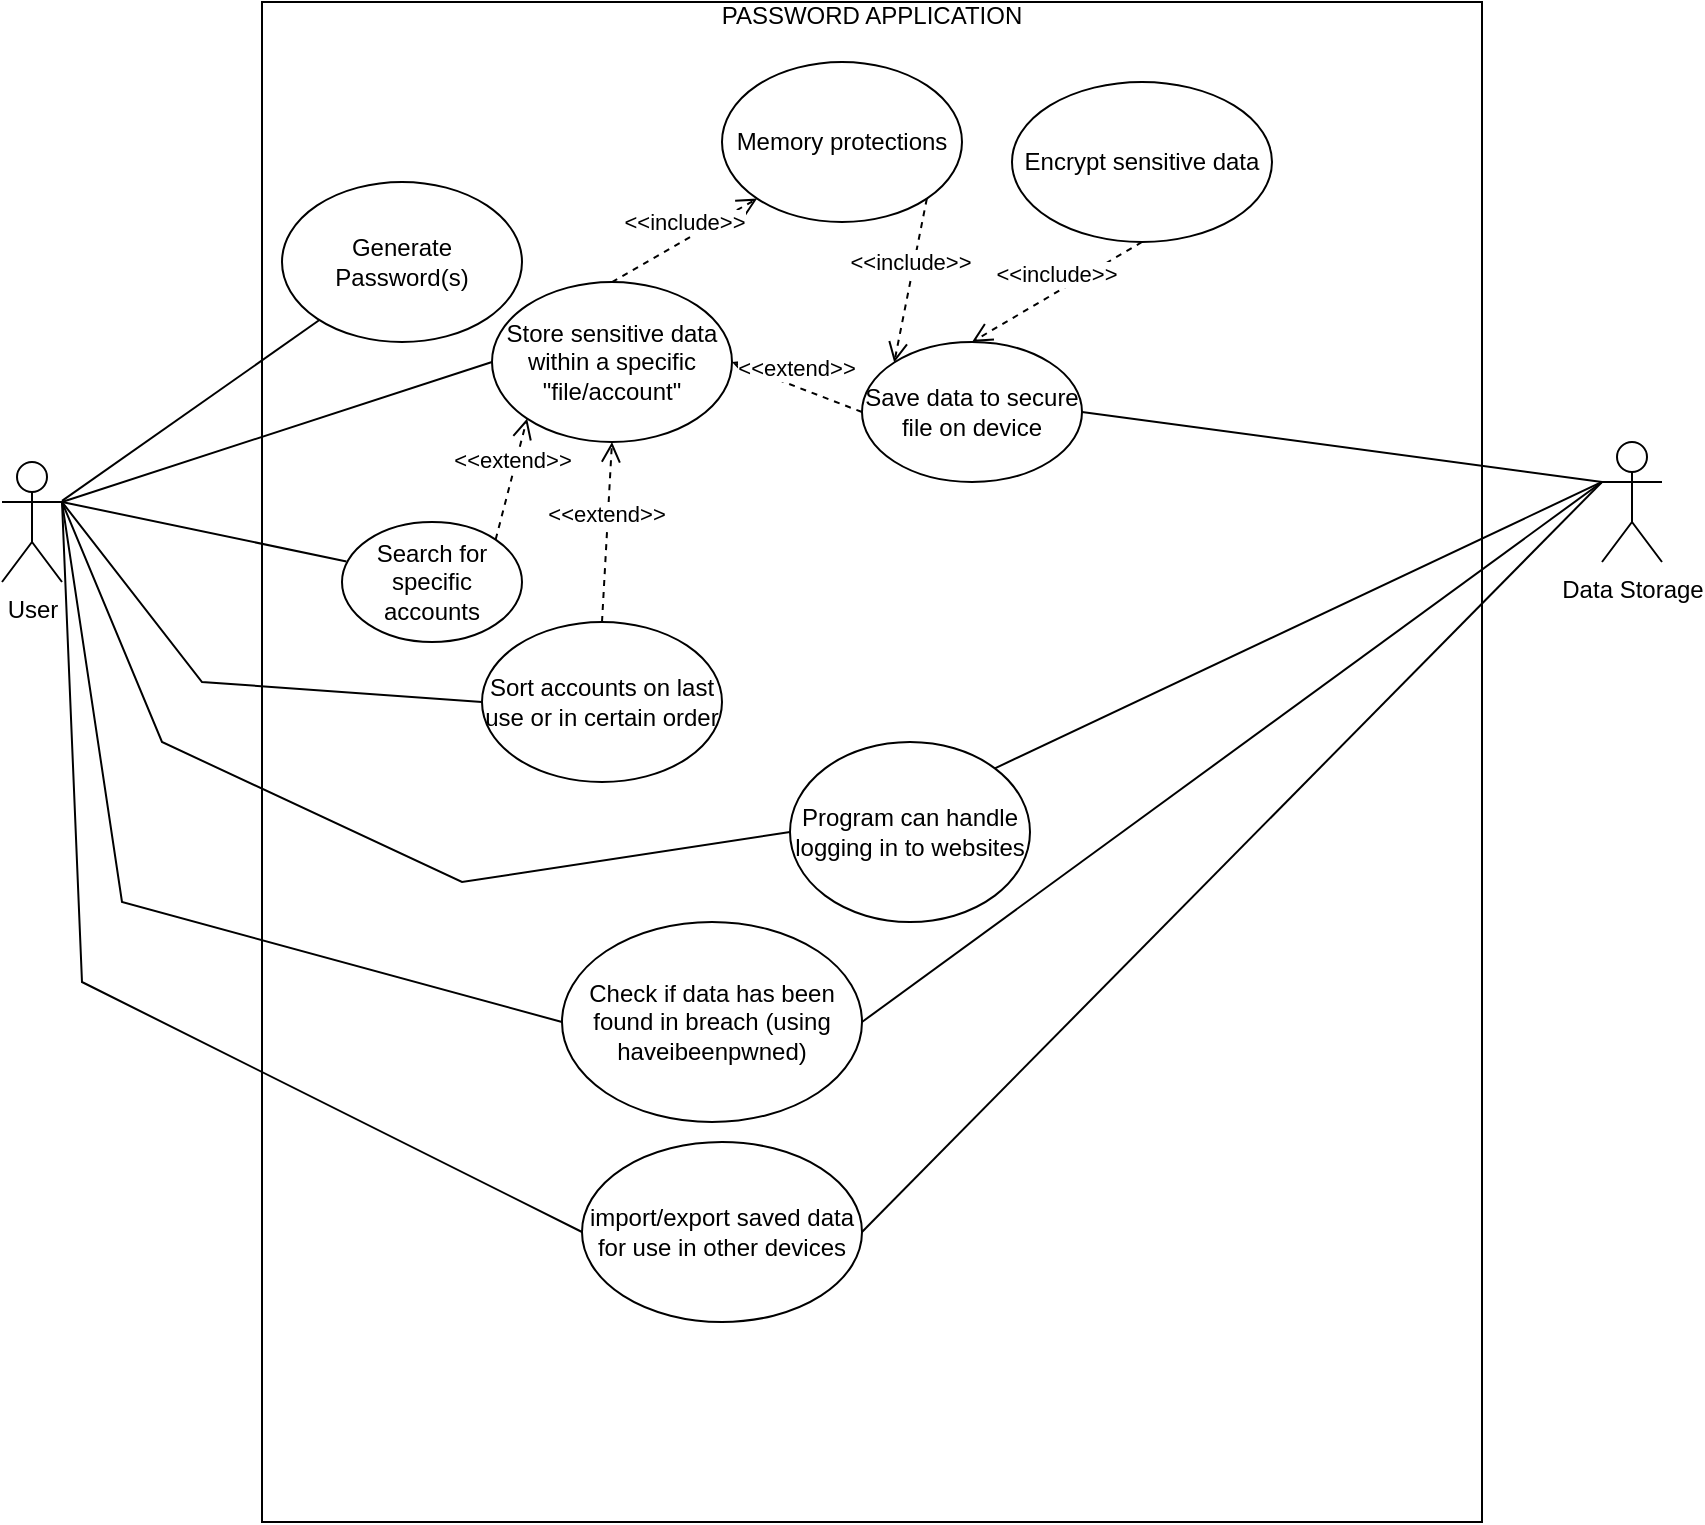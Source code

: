 <mxfile version="15.7.0" type="device"><diagram id="oJUQv4cvfvhcIyly20uD" name="Page-1"><mxGraphModel dx="1987" dy="1356" grid="1" gridSize="10" guides="1" tooltips="1" connect="1" arrows="1" fold="1" page="1" pageScale="1" pageWidth="827" pageHeight="1169" math="0" shadow="0"><root><mxCell id="0"/><mxCell id="1" parent="0"/><mxCell id="4rgKF1ScSp62V1owax84-2" value="&lt;div align=&quot;center&quot;&gt;PASSWORD APPLICATION&lt;/div&gt;" style="verticalAlign=top;align=center;overflow=fill;fontSize=12;fontFamily=Helvetica;html=1;" vertex="1" parent="1"><mxGeometry x="90" y="40" width="610" height="760" as="geometry"/></mxCell><mxCell id="4rgKF1ScSp62V1owax84-3" value="User" style="shape=umlActor;verticalLabelPosition=bottom;verticalAlign=top;html=1;outlineConnect=0;" vertex="1" parent="1"><mxGeometry x="-40" y="270" width="30" height="60" as="geometry"/></mxCell><mxCell id="4rgKF1ScSp62V1owax84-6" value="Data Storage" style="shape=umlActor;verticalLabelPosition=bottom;verticalAlign=top;html=1;outlineConnect=0;" vertex="1" parent="1"><mxGeometry x="760" y="260" width="30" height="60" as="geometry"/></mxCell><mxCell id="4rgKF1ScSp62V1owax84-7" value="Generate Password(s)" style="ellipse;whiteSpace=wrap;html=1;align=center;" vertex="1" parent="1"><mxGeometry x="100" y="130" width="120" height="80" as="geometry"/></mxCell><mxCell id="4rgKF1ScSp62V1owax84-8" value="Store sensitive data within a specific &quot;file/account&quot;" style="ellipse;whiteSpace=wrap;html=1;align=center;" vertex="1" parent="1"><mxGeometry x="205" y="180" width="120" height="80" as="geometry"/></mxCell><mxCell id="4rgKF1ScSp62V1owax84-9" value="Search for specific accounts" style="ellipse;whiteSpace=wrap;html=1;align=center;" vertex="1" parent="1"><mxGeometry x="130" y="300" width="90" height="60" as="geometry"/></mxCell><mxCell id="4rgKF1ScSp62V1owax84-10" value="Sort accounts on last use or in certain order" style="ellipse;whiteSpace=wrap;html=1;align=center;" vertex="1" parent="1"><mxGeometry x="200" y="350" width="120" height="80" as="geometry"/></mxCell><mxCell id="4rgKF1ScSp62V1owax84-11" value="" style="endArrow=none;html=1;rounded=0;" edge="1" parent="1" source="4rgKF1ScSp62V1owax84-3" target="4rgKF1ScSp62V1owax84-7"><mxGeometry width="50" height="50" relative="1" as="geometry"><mxPoint x="330" y="620" as="sourcePoint"/><mxPoint x="380" y="570" as="targetPoint"/></mxGeometry></mxCell><mxCell id="4rgKF1ScSp62V1owax84-12" value="" style="endArrow=none;html=1;rounded=0;exitX=1;exitY=0.333;exitDx=0;exitDy=0;exitPerimeter=0;entryX=0;entryY=0.5;entryDx=0;entryDy=0;" edge="1" parent="1" source="4rgKF1ScSp62V1owax84-3" target="4rgKF1ScSp62V1owax84-8"><mxGeometry width="50" height="50" relative="1" as="geometry"><mxPoint x="330" y="620" as="sourcePoint"/><mxPoint x="380" y="570" as="targetPoint"/></mxGeometry></mxCell><mxCell id="4rgKF1ScSp62V1owax84-13" value="" style="endArrow=none;html=1;rounded=0;entryX=0;entryY=0.333;entryDx=0;entryDy=0;entryPerimeter=0;exitX=1;exitY=0.5;exitDx=0;exitDy=0;" edge="1" parent="1" source="4rgKF1ScSp62V1owax84-20" target="4rgKF1ScSp62V1owax84-6"><mxGeometry width="50" height="50" relative="1" as="geometry"><mxPoint x="760" y="170" as="sourcePoint"/><mxPoint x="380" y="570" as="targetPoint"/></mxGeometry></mxCell><mxCell id="4rgKF1ScSp62V1owax84-14" value="&amp;lt;&amp;lt;extend&amp;gt;&amp;gt;" style="html=1;verticalAlign=bottom;endArrow=open;dashed=1;endSize=8;rounded=0;exitX=0.5;exitY=0;exitDx=0;exitDy=0;entryX=0.5;entryY=1;entryDx=0;entryDy=0;" edge="1" parent="1" source="4rgKF1ScSp62V1owax84-10" target="4rgKF1ScSp62V1owax84-8"><mxGeometry relative="1" as="geometry"><mxPoint x="390" y="590" as="sourcePoint"/><mxPoint x="310" y="590" as="targetPoint"/></mxGeometry></mxCell><mxCell id="4rgKF1ScSp62V1owax84-15" value="&lt;div&gt;&amp;lt;&amp;lt;extend&amp;gt;&amp;gt;&lt;/div&gt;" style="html=1;verticalAlign=bottom;endArrow=open;dashed=1;endSize=8;rounded=0;exitX=1;exitY=0;exitDx=0;exitDy=0;entryX=0;entryY=1;entryDx=0;entryDy=0;" edge="1" parent="1" source="4rgKF1ScSp62V1owax84-9" target="4rgKF1ScSp62V1owax84-8"><mxGeometry relative="1" as="geometry"><mxPoint x="390" y="590" as="sourcePoint"/><mxPoint x="320" y="260" as="targetPoint"/></mxGeometry></mxCell><mxCell id="4rgKF1ScSp62V1owax84-16" value="" style="endArrow=none;html=1;rounded=0;exitX=1;exitY=0.333;exitDx=0;exitDy=0;exitPerimeter=0;entryX=0.025;entryY=0.329;entryDx=0;entryDy=0;entryPerimeter=0;" edge="1" parent="1" source="4rgKF1ScSp62V1owax84-3" target="4rgKF1ScSp62V1owax84-9"><mxGeometry width="50" height="50" relative="1" as="geometry"><mxPoint x="330" y="620" as="sourcePoint"/><mxPoint x="380" y="570" as="targetPoint"/></mxGeometry></mxCell><mxCell id="4rgKF1ScSp62V1owax84-17" value="" style="endArrow=none;html=1;rounded=0;exitX=1;exitY=0.333;exitDx=0;exitDy=0;exitPerimeter=0;entryX=0;entryY=0.5;entryDx=0;entryDy=0;" edge="1" parent="1" source="4rgKF1ScSp62V1owax84-3" target="4rgKF1ScSp62V1owax84-10"><mxGeometry width="50" height="50" relative="1" as="geometry"><mxPoint x="330" y="620" as="sourcePoint"/><mxPoint x="380" y="570" as="targetPoint"/><Array as="points"><mxPoint x="60" y="380"/></Array></mxGeometry></mxCell><mxCell id="4rgKF1ScSp62V1owax84-18" value="Encrypt sensitive data " style="ellipse;whiteSpace=wrap;html=1;align=center;" vertex="1" parent="1"><mxGeometry x="465" y="80" width="130" height="80" as="geometry"/></mxCell><mxCell id="4rgKF1ScSp62V1owax84-20" value="Save data to secure file on device" style="ellipse;whiteSpace=wrap;html=1;align=center;" vertex="1" parent="1"><mxGeometry x="390" y="210" width="110" height="70" as="geometry"/></mxCell><mxCell id="4rgKF1ScSp62V1owax84-21" value="&amp;lt;&amp;lt;include&amp;gt;&amp;gt;" style="html=1;verticalAlign=bottom;endArrow=open;dashed=1;endSize=8;rounded=0;exitX=0.5;exitY=1;exitDx=0;exitDy=0;entryX=0.5;entryY=0;entryDx=0;entryDy=0;" edge="1" parent="1" source="4rgKF1ScSp62V1owax84-18" target="4rgKF1ScSp62V1owax84-20"><mxGeometry relative="1" as="geometry"><mxPoint x="390" y="490" as="sourcePoint"/><mxPoint x="780" y="480" as="targetPoint"/></mxGeometry></mxCell><mxCell id="4rgKF1ScSp62V1owax84-22" value="&amp;lt;&amp;lt;extend&amp;gt;&amp;gt;" style="html=1;verticalAlign=bottom;endArrow=open;dashed=1;endSize=8;rounded=0;entryX=1;entryY=0.5;entryDx=0;entryDy=0;exitX=0;exitY=0.5;exitDx=0;exitDy=0;" edge="1" parent="1" source="4rgKF1ScSp62V1owax84-20" target="4rgKF1ScSp62V1owax84-8"><mxGeometry relative="1" as="geometry"><mxPoint x="470" y="250" as="sourcePoint"/><mxPoint x="310" y="490" as="targetPoint"/></mxGeometry></mxCell><mxCell id="4rgKF1ScSp62V1owax84-23" value="Program can handle logging in to websites" style="ellipse;whiteSpace=wrap;html=1;align=center;" vertex="1" parent="1"><mxGeometry x="354" y="410" width="120" height="90" as="geometry"/></mxCell><mxCell id="4rgKF1ScSp62V1owax84-24" value="Check if data has been found in breach (using haveibeenpwned)" style="ellipse;whiteSpace=wrap;html=1;align=center;" vertex="1" parent="1"><mxGeometry x="240" y="500" width="150" height="100" as="geometry"/></mxCell><mxCell id="4rgKF1ScSp62V1owax84-25" value="import/export saved data for use in other devices" style="ellipse;whiteSpace=wrap;html=1;align=center;" vertex="1" parent="1"><mxGeometry x="250" y="610" width="140" height="90" as="geometry"/></mxCell><mxCell id="4rgKF1ScSp62V1owax84-26" value="Memory protections" style="ellipse;whiteSpace=wrap;html=1;align=center;" vertex="1" parent="1"><mxGeometry x="320" y="70" width="120" height="80" as="geometry"/></mxCell><mxCell id="4rgKF1ScSp62V1owax84-29" value="" style="endArrow=none;html=1;rounded=0;entryX=0;entryY=0.333;entryDx=0;entryDy=0;entryPerimeter=0;exitX=1;exitY=0;exitDx=0;exitDy=0;" edge="1" parent="1" source="4rgKF1ScSp62V1owax84-23" target="4rgKF1ScSp62V1owax84-6"><mxGeometry width="50" height="50" relative="1" as="geometry"><mxPoint x="330" y="510" as="sourcePoint"/><mxPoint x="380" y="460" as="targetPoint"/></mxGeometry></mxCell><mxCell id="4rgKF1ScSp62V1owax84-30" value="" style="endArrow=none;html=1;rounded=0;entryX=0;entryY=0.5;entryDx=0;entryDy=0;exitX=1;exitY=0.333;exitDx=0;exitDy=0;exitPerimeter=0;" edge="1" parent="1" source="4rgKF1ScSp62V1owax84-3" target="4rgKF1ScSp62V1owax84-23"><mxGeometry width="50" height="50" relative="1" as="geometry"><mxPoint x="10" y="440" as="sourcePoint"/><mxPoint x="380" y="460" as="targetPoint"/><Array as="points"><mxPoint x="40" y="410"/><mxPoint x="190" y="480"/></Array></mxGeometry></mxCell><mxCell id="4rgKF1ScSp62V1owax84-32" value="&amp;lt;&amp;lt;include&amp;gt;&amp;gt;" style="html=1;verticalAlign=bottom;endArrow=open;dashed=1;endSize=8;rounded=0;entryX=0;entryY=1;entryDx=0;entryDy=0;exitX=0.5;exitY=0;exitDx=0;exitDy=0;" edge="1" parent="1" source="4rgKF1ScSp62V1owax84-8" target="4rgKF1ScSp62V1owax84-26"><mxGeometry relative="1" as="geometry"><mxPoint x="390" y="490" as="sourcePoint"/><mxPoint x="310" y="490" as="targetPoint"/></mxGeometry></mxCell><mxCell id="4rgKF1ScSp62V1owax84-33" value="&amp;lt;&amp;lt;include&amp;gt;&amp;gt;" style="html=1;verticalAlign=bottom;endArrow=open;dashed=1;endSize=8;rounded=0;entryX=0;entryY=0;entryDx=0;entryDy=0;exitX=1;exitY=1;exitDx=0;exitDy=0;" edge="1" parent="1" source="4rgKF1ScSp62V1owax84-26" target="4rgKF1ScSp62V1owax84-20"><mxGeometry relative="1" as="geometry"><mxPoint x="390" y="490" as="sourcePoint"/><mxPoint x="310" y="490" as="targetPoint"/></mxGeometry></mxCell><mxCell id="4rgKF1ScSp62V1owax84-34" value="" style="endArrow=none;html=1;rounded=0;entryX=0;entryY=0.5;entryDx=0;entryDy=0;exitX=1;exitY=0.333;exitDx=0;exitDy=0;exitPerimeter=0;" edge="1" parent="1" source="4rgKF1ScSp62V1owax84-3" target="4rgKF1ScSp62V1owax84-24"><mxGeometry width="50" height="50" relative="1" as="geometry"><mxPoint x="330" y="510" as="sourcePoint"/><mxPoint x="380" y="460" as="targetPoint"/><Array as="points"><mxPoint x="20" y="490"/></Array></mxGeometry></mxCell><mxCell id="4rgKF1ScSp62V1owax84-35" value="" style="endArrow=none;html=1;rounded=0;exitX=1;exitY=0.5;exitDx=0;exitDy=0;entryX=0;entryY=0.333;entryDx=0;entryDy=0;entryPerimeter=0;" edge="1" parent="1" source="4rgKF1ScSp62V1owax84-24" target="4rgKF1ScSp62V1owax84-6"><mxGeometry width="50" height="50" relative="1" as="geometry"><mxPoint x="330" y="510" as="sourcePoint"/><mxPoint x="380" y="460" as="targetPoint"/></mxGeometry></mxCell><mxCell id="4rgKF1ScSp62V1owax84-36" value="" style="endArrow=none;html=1;rounded=0;entryX=1;entryY=0.333;entryDx=0;entryDy=0;entryPerimeter=0;exitX=0;exitY=0.5;exitDx=0;exitDy=0;" edge="1" parent="1" source="4rgKF1ScSp62V1owax84-25" target="4rgKF1ScSp62V1owax84-3"><mxGeometry width="50" height="50" relative="1" as="geometry"><mxPoint x="330" y="510" as="sourcePoint"/><mxPoint x="380" y="460" as="targetPoint"/><Array as="points"><mxPoint y="530"/></Array></mxGeometry></mxCell><mxCell id="4rgKF1ScSp62V1owax84-38" value="" style="endArrow=none;html=1;rounded=0;exitX=1;exitY=0.5;exitDx=0;exitDy=0;entryX=0;entryY=0.333;entryDx=0;entryDy=0;entryPerimeter=0;" edge="1" parent="1" source="4rgKF1ScSp62V1owax84-25" target="4rgKF1ScSp62V1owax84-6"><mxGeometry width="50" height="50" relative="1" as="geometry"><mxPoint x="330" y="510" as="sourcePoint"/><mxPoint x="760" y="410" as="targetPoint"/></mxGeometry></mxCell></root></mxGraphModel></diagram></mxfile>
